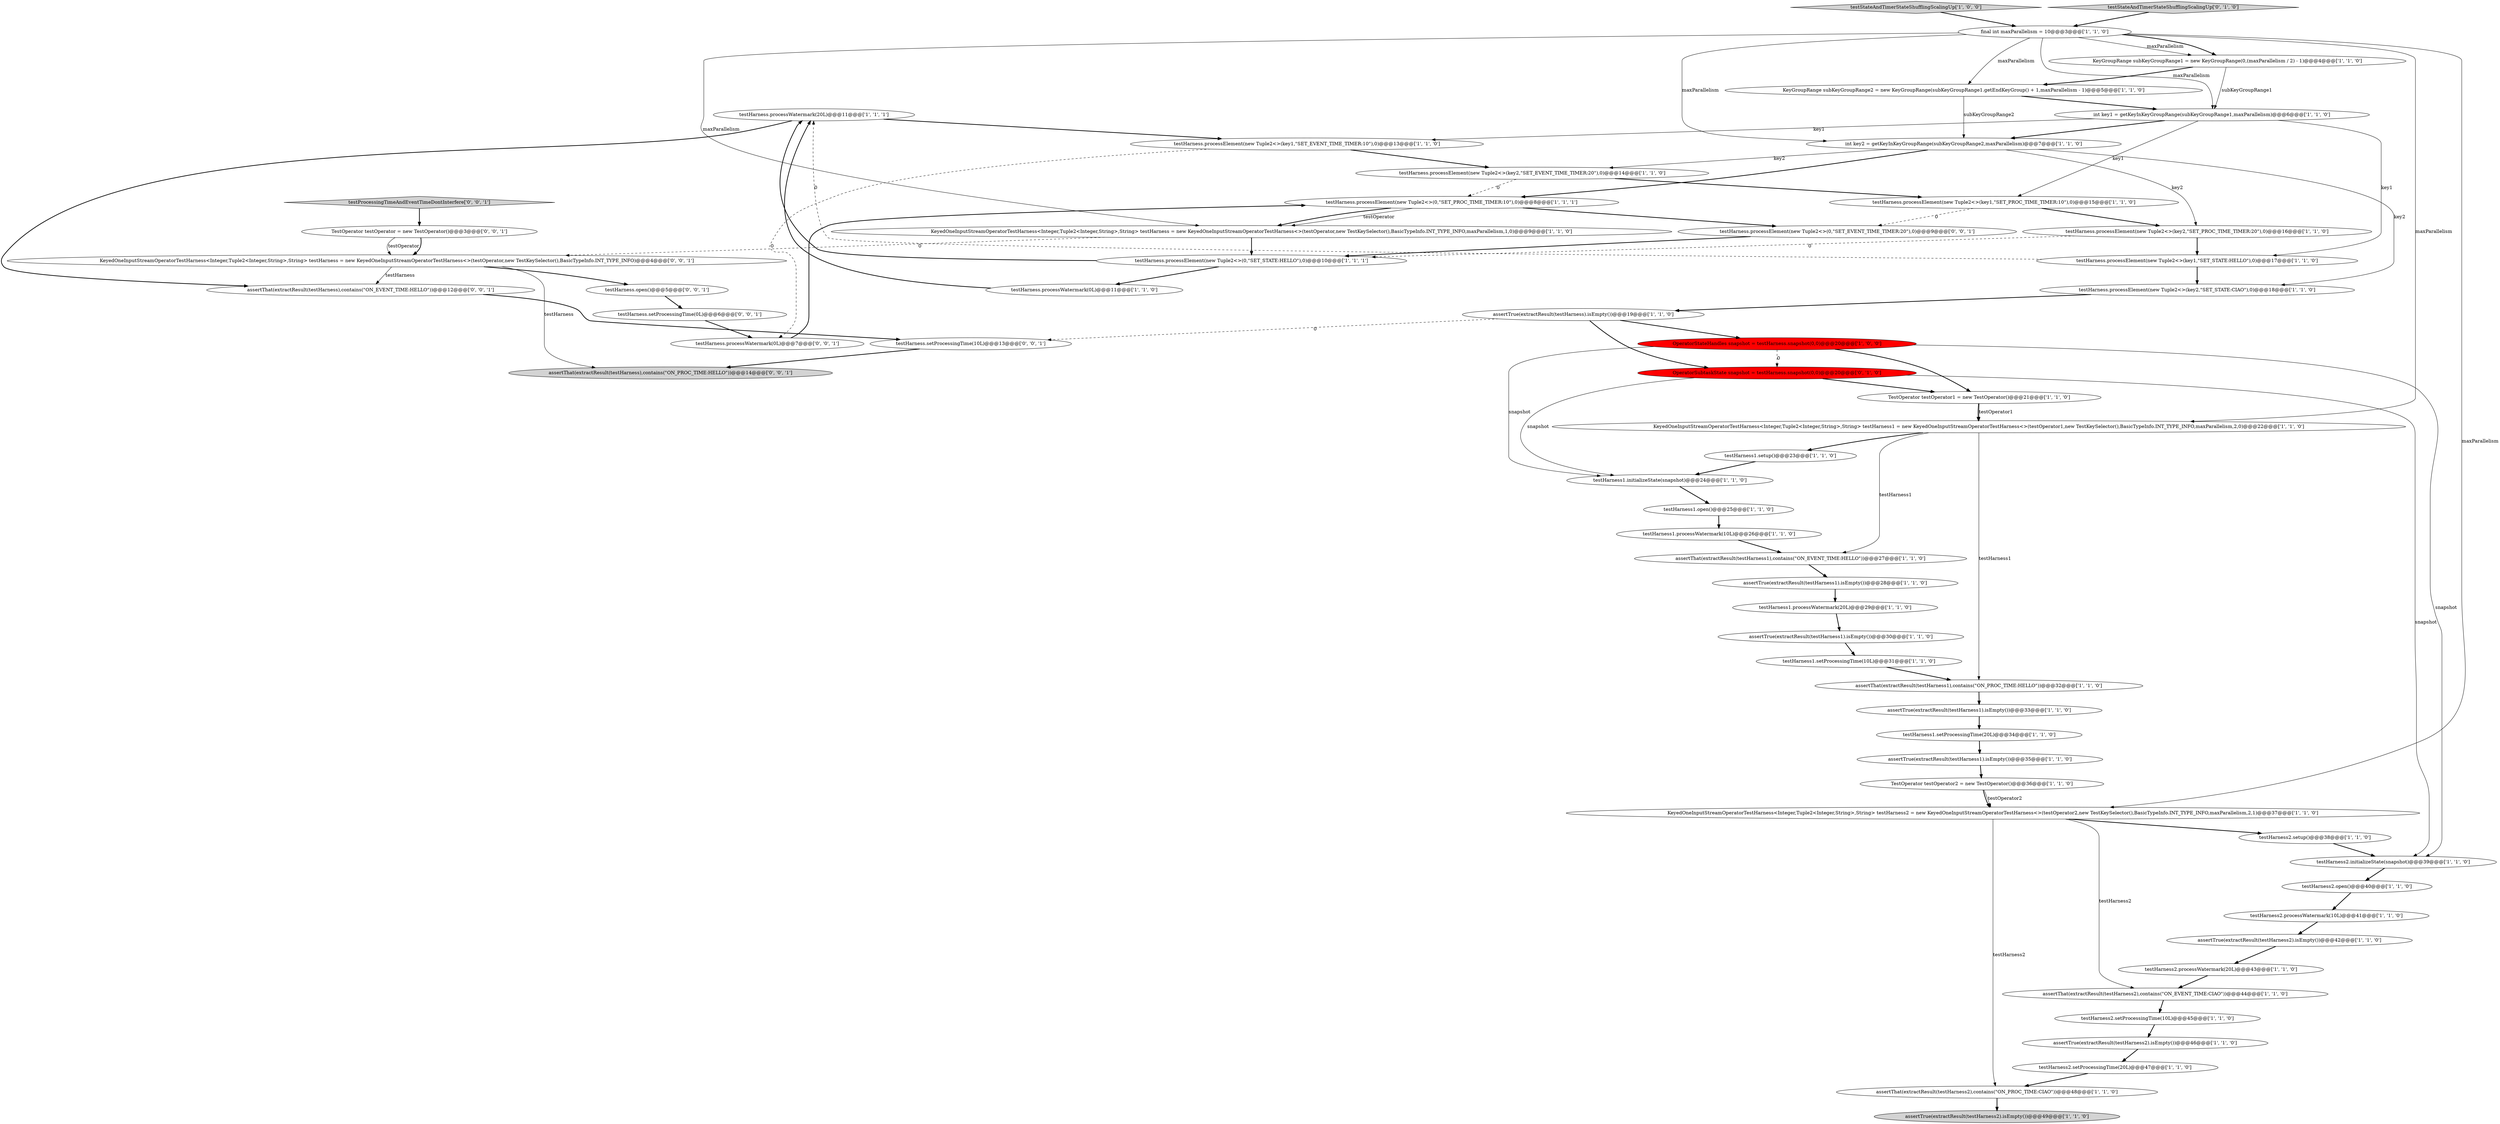 digraph {
9 [style = filled, label = "testHarness.processWatermark(20L)@@@11@@@['1', '1', '1']", fillcolor = white, shape = ellipse image = "AAA0AAABBB1BBB"];
18 [style = filled, label = "TestOperator testOperator1 = new TestOperator()@@@21@@@['1', '1', '0']", fillcolor = white, shape = ellipse image = "AAA0AAABBB1BBB"];
17 [style = filled, label = "testHarness.processElement(new Tuple2<>(0,\"SET_STATE:HELLO\"),0)@@@10@@@['1', '1', '1']", fillcolor = white, shape = ellipse image = "AAA0AAABBB1BBB"];
5 [style = filled, label = "KeyGroupRange subKeyGroupRange1 = new KeyGroupRange(0,(maxParallelism / 2) - 1)@@@4@@@['1', '1', '0']", fillcolor = white, shape = ellipse image = "AAA0AAABBB1BBB"];
39 [style = filled, label = "OperatorStateHandles snapshot = testHarness.snapshot(0,0)@@@20@@@['1', '0', '0']", fillcolor = red, shape = ellipse image = "AAA1AAABBB1BBB"];
11 [style = filled, label = "KeyedOneInputStreamOperatorTestHarness<Integer,Tuple2<Integer,String>,String> testHarness2 = new KeyedOneInputStreamOperatorTestHarness<>(testOperator2,new TestKeySelector(),BasicTypeInfo.INT_TYPE_INFO,maxParallelism,2,1)@@@37@@@['1', '1', '0']", fillcolor = white, shape = ellipse image = "AAA0AAABBB1BBB"];
20 [style = filled, label = "testStateAndTimerStateShufflingScalingUp['1', '0', '0']", fillcolor = lightgray, shape = diamond image = "AAA0AAABBB1BBB"];
47 [style = filled, label = "testHarness1.processWatermark(20L)@@@29@@@['1', '1', '0']", fillcolor = white, shape = ellipse image = "AAA0AAABBB1BBB"];
43 [style = filled, label = "final int maxParallelism = 10@@@3@@@['1', '1', '0']", fillcolor = white, shape = ellipse image = "AAA0AAABBB1BBB"];
6 [style = filled, label = "assertTrue(extractResult(testHarness1).isEmpty())@@@35@@@['1', '1', '0']", fillcolor = white, shape = ellipse image = "AAA0AAABBB1BBB"];
44 [style = filled, label = "testHarness.processWatermark(0L)@@@11@@@['1', '1', '0']", fillcolor = white, shape = ellipse image = "AAA0AAABBB1BBB"];
38 [style = filled, label = "testHarness2.setProcessingTime(10L)@@@45@@@['1', '1', '0']", fillcolor = white, shape = ellipse image = "AAA0AAABBB1BBB"];
40 [style = filled, label = "testHarness1.processWatermark(10L)@@@26@@@['1', '1', '0']", fillcolor = white, shape = ellipse image = "AAA0AAABBB1BBB"];
14 [style = filled, label = "testHarness2.setProcessingTime(20L)@@@47@@@['1', '1', '0']", fillcolor = white, shape = ellipse image = "AAA0AAABBB1BBB"];
31 [style = filled, label = "testHarness.processElement(new Tuple2<>(key2,\"SET_EVENT_TIME_TIMER:20\"),0)@@@14@@@['1', '1', '0']", fillcolor = white, shape = ellipse image = "AAA0AAABBB1BBB"];
7 [style = filled, label = "KeyGroupRange subKeyGroupRange2 = new KeyGroupRange(subKeyGroupRange1.getEndKeyGroup() + 1,maxParallelism - 1)@@@5@@@['1', '1', '0']", fillcolor = white, shape = ellipse image = "AAA0AAABBB1BBB"];
33 [style = filled, label = "assertTrue(extractResult(testHarness2).isEmpty())@@@42@@@['1', '1', '0']", fillcolor = white, shape = ellipse image = "AAA0AAABBB1BBB"];
54 [style = filled, label = "TestOperator testOperator = new TestOperator()@@@3@@@['0', '0', '1']", fillcolor = white, shape = ellipse image = "AAA0AAABBB3BBB"];
58 [style = filled, label = "assertThat(extractResult(testHarness),contains(\"ON_PROC_TIME:HELLO\"))@@@14@@@['0', '0', '1']", fillcolor = lightgray, shape = ellipse image = "AAA0AAABBB3BBB"];
8 [style = filled, label = "assertTrue(extractResult(testHarness1).isEmpty())@@@30@@@['1', '1', '0']", fillcolor = white, shape = ellipse image = "AAA0AAABBB1BBB"];
37 [style = filled, label = "testHarness2.setup()@@@38@@@['1', '1', '0']", fillcolor = white, shape = ellipse image = "AAA0AAABBB1BBB"];
52 [style = filled, label = "testHarness.setProcessingTime(0L)@@@6@@@['0', '0', '1']", fillcolor = white, shape = ellipse image = "AAA0AAABBB3BBB"];
55 [style = filled, label = "assertThat(extractResult(testHarness),contains(\"ON_EVENT_TIME:HELLO\"))@@@12@@@['0', '0', '1']", fillcolor = white, shape = ellipse image = "AAA0AAABBB3BBB"];
59 [style = filled, label = "testHarness.open()@@@5@@@['0', '0', '1']", fillcolor = white, shape = ellipse image = "AAA0AAABBB3BBB"];
34 [style = filled, label = "assertThat(extractResult(testHarness1),contains(\"ON_PROC_TIME:HELLO\"))@@@32@@@['1', '1', '0']", fillcolor = white, shape = ellipse image = "AAA0AAABBB1BBB"];
50 [style = filled, label = "KeyedOneInputStreamOperatorTestHarness<Integer,Tuple2<Integer,String>,String> testHarness = new KeyedOneInputStreamOperatorTestHarness<>(testOperator,new TestKeySelector(),BasicTypeInfo.INT_TYPE_INFO)@@@4@@@['0', '0', '1']", fillcolor = white, shape = ellipse image = "AAA0AAABBB3BBB"];
45 [style = filled, label = "assertTrue(extractResult(testHarness2).isEmpty())@@@46@@@['1', '1', '0']", fillcolor = white, shape = ellipse image = "AAA0AAABBB1BBB"];
27 [style = filled, label = "int key1 = getKeyInKeyGroupRange(subKeyGroupRange1,maxParallelism)@@@6@@@['1', '1', '0']", fillcolor = white, shape = ellipse image = "AAA0AAABBB1BBB"];
0 [style = filled, label = "testHarness.processElement(new Tuple2<>(key1,\"SET_PROC_TIME_TIMER:10\"),0)@@@15@@@['1', '1', '0']", fillcolor = white, shape = ellipse image = "AAA0AAABBB1BBB"];
49 [style = filled, label = "OperatorSubtaskState snapshot = testHarness.snapshot(0,0)@@@20@@@['0', '1', '0']", fillcolor = red, shape = ellipse image = "AAA1AAABBB2BBB"];
21 [style = filled, label = "testHarness2.processWatermark(10L)@@@41@@@['1', '1', '0']", fillcolor = white, shape = ellipse image = "AAA0AAABBB1BBB"];
15 [style = filled, label = "TestOperator testOperator2 = new TestOperator()@@@36@@@['1', '1', '0']", fillcolor = white, shape = ellipse image = "AAA0AAABBB1BBB"];
2 [style = filled, label = "testHarness1.open()@@@25@@@['1', '1', '0']", fillcolor = white, shape = ellipse image = "AAA0AAABBB1BBB"];
24 [style = filled, label = "testHarness.processElement(new Tuple2<>(key2,\"SET_PROC_TIME_TIMER:20\"),0)@@@16@@@['1', '1', '0']", fillcolor = white, shape = ellipse image = "AAA0AAABBB1BBB"];
12 [style = filled, label = "testHarness1.setup()@@@23@@@['1', '1', '0']", fillcolor = white, shape = ellipse image = "AAA0AAABBB1BBB"];
30 [style = filled, label = "testHarness.processElement(new Tuple2<>(key1,\"SET_EVENT_TIME_TIMER:10\"),0)@@@13@@@['1', '1', '0']", fillcolor = white, shape = ellipse image = "AAA0AAABBB1BBB"];
13 [style = filled, label = "assertThat(extractResult(testHarness2),contains(\"ON_PROC_TIME:CIAO\"))@@@48@@@['1', '1', '0']", fillcolor = white, shape = ellipse image = "AAA0AAABBB1BBB"];
23 [style = filled, label = "testHarness2.processWatermark(20L)@@@43@@@['1', '1', '0']", fillcolor = white, shape = ellipse image = "AAA0AAABBB1BBB"];
56 [style = filled, label = "testHarness.processElement(new Tuple2<>(0,\"SET_EVENT_TIME_TIMER:20\"),0)@@@9@@@['0', '0', '1']", fillcolor = white, shape = ellipse image = "AAA0AAABBB3BBB"];
10 [style = filled, label = "testHarness2.open()@@@40@@@['1', '1', '0']", fillcolor = white, shape = ellipse image = "AAA0AAABBB1BBB"];
36 [style = filled, label = "assertTrue(extractResult(testHarness).isEmpty())@@@19@@@['1', '1', '0']", fillcolor = white, shape = ellipse image = "AAA0AAABBB1BBB"];
57 [style = filled, label = "testHarness.processWatermark(0L)@@@7@@@['0', '0', '1']", fillcolor = white, shape = ellipse image = "AAA0AAABBB3BBB"];
41 [style = filled, label = "KeyedOneInputStreamOperatorTestHarness<Integer,Tuple2<Integer,String>,String> testHarness1 = new KeyedOneInputStreamOperatorTestHarness<>(testOperator1,new TestKeySelector(),BasicTypeInfo.INT_TYPE_INFO,maxParallelism,2,0)@@@22@@@['1', '1', '0']", fillcolor = white, shape = ellipse image = "AAA0AAABBB1BBB"];
51 [style = filled, label = "testHarness.setProcessingTime(10L)@@@13@@@['0', '0', '1']", fillcolor = white, shape = ellipse image = "AAA0AAABBB3BBB"];
3 [style = filled, label = "assertTrue(extractResult(testHarness2).isEmpty())@@@49@@@['1', '1', '0']", fillcolor = lightgray, shape = ellipse image = "AAA0AAABBB1BBB"];
26 [style = filled, label = "testHarness.processElement(new Tuple2<>(key1,\"SET_STATE:HELLO\"),0)@@@17@@@['1', '1', '0']", fillcolor = white, shape = ellipse image = "AAA0AAABBB1BBB"];
22 [style = filled, label = "testHarness2.initializeState(snapshot)@@@39@@@['1', '1', '0']", fillcolor = white, shape = ellipse image = "AAA0AAABBB1BBB"];
28 [style = filled, label = "int key2 = getKeyInKeyGroupRange(subKeyGroupRange2,maxParallelism)@@@7@@@['1', '1', '0']", fillcolor = white, shape = ellipse image = "AAA0AAABBB1BBB"];
19 [style = filled, label = "assertTrue(extractResult(testHarness1).isEmpty())@@@28@@@['1', '1', '0']", fillcolor = white, shape = ellipse image = "AAA0AAABBB1BBB"];
1 [style = filled, label = "testHarness1.initializeState(snapshot)@@@24@@@['1', '1', '0']", fillcolor = white, shape = ellipse image = "AAA0AAABBB1BBB"];
35 [style = filled, label = "testHarness1.setProcessingTime(10L)@@@31@@@['1', '1', '0']", fillcolor = white, shape = ellipse image = "AAA0AAABBB1BBB"];
46 [style = filled, label = "KeyedOneInputStreamOperatorTestHarness<Integer,Tuple2<Integer,String>,String> testHarness = new KeyedOneInputStreamOperatorTestHarness<>(testOperator,new TestKeySelector(),BasicTypeInfo.INT_TYPE_INFO,maxParallelism,1,0)@@@9@@@['1', '1', '0']", fillcolor = white, shape = ellipse image = "AAA0AAABBB1BBB"];
53 [style = filled, label = "testProcessingTimeAndEventTimeDontInterfere['0', '0', '1']", fillcolor = lightgray, shape = diamond image = "AAA0AAABBB3BBB"];
42 [style = filled, label = "assertTrue(extractResult(testHarness1).isEmpty())@@@33@@@['1', '1', '0']", fillcolor = white, shape = ellipse image = "AAA0AAABBB1BBB"];
32 [style = filled, label = "assertThat(extractResult(testHarness1),contains(\"ON_EVENT_TIME:HELLO\"))@@@27@@@['1', '1', '0']", fillcolor = white, shape = ellipse image = "AAA0AAABBB1BBB"];
25 [style = filled, label = "testHarness.processElement(new Tuple2<>(key2,\"SET_STATE:CIAO\"),0)@@@18@@@['1', '1', '0']", fillcolor = white, shape = ellipse image = "AAA0AAABBB1BBB"];
29 [style = filled, label = "testHarness1.setProcessingTime(20L)@@@34@@@['1', '1', '0']", fillcolor = white, shape = ellipse image = "AAA0AAABBB1BBB"];
4 [style = filled, label = "testHarness.processElement(new Tuple2<>(0,\"SET_PROC_TIME_TIMER:10\"),0)@@@8@@@['1', '1', '1']", fillcolor = white, shape = ellipse image = "AAA0AAABBB1BBB"];
48 [style = filled, label = "testStateAndTimerStateShufflingScalingUp['0', '1', '0']", fillcolor = lightgray, shape = diamond image = "AAA0AAABBB2BBB"];
16 [style = filled, label = "assertThat(extractResult(testHarness2),contains(\"ON_EVENT_TIME:CIAO\"))@@@44@@@['1', '1', '0']", fillcolor = white, shape = ellipse image = "AAA0AAABBB1BBB"];
27->30 [style = solid, label="key1"];
43->41 [style = solid, label="maxParallelism"];
43->27 [style = solid, label="maxParallelism"];
39->49 [style = dashed, label="0"];
27->28 [style = bold, label=""];
17->9 [style = bold, label=""];
55->51 [style = bold, label=""];
53->54 [style = bold, label=""];
4->46 [style = solid, label="testOperator"];
42->29 [style = bold, label=""];
28->31 [style = solid, label="key2"];
50->58 [style = solid, label="testHarness"];
39->18 [style = bold, label=""];
29->6 [style = bold, label=""];
15->11 [style = bold, label=""];
48->43 [style = bold, label=""];
0->24 [style = bold, label=""];
20->43 [style = bold, label=""];
31->4 [style = dashed, label="0"];
49->22 [style = solid, label="snapshot"];
17->44 [style = bold, label=""];
27->26 [style = solid, label="key1"];
4->46 [style = bold, label=""];
11->13 [style = solid, label="testHarness2"];
18->41 [style = solid, label="testOperator1"];
25->36 [style = bold, label=""];
11->37 [style = bold, label=""];
38->45 [style = bold, label=""];
34->42 [style = bold, label=""];
10->21 [style = bold, label=""];
51->58 [style = bold, label=""];
43->5 [style = solid, label="maxParallelism"];
12->1 [style = bold, label=""];
33->23 [style = bold, label=""];
4->56 [style = bold, label=""];
45->14 [style = bold, label=""];
11->16 [style = solid, label="testHarness2"];
36->49 [style = bold, label=""];
49->18 [style = bold, label=""];
5->7 [style = bold, label=""];
18->41 [style = bold, label=""];
35->34 [style = bold, label=""];
28->24 [style = solid, label="key2"];
15->11 [style = solid, label="testOperator2"];
41->34 [style = solid, label="testHarness1"];
0->56 [style = dashed, label="0"];
31->0 [style = bold, label=""];
41->32 [style = solid, label="testHarness1"];
30->57 [style = dashed, label="0"];
32->19 [style = bold, label=""];
8->35 [style = bold, label=""];
36->39 [style = bold, label=""];
6->15 [style = bold, label=""];
43->28 [style = solid, label="maxParallelism"];
24->26 [style = bold, label=""];
37->22 [style = bold, label=""];
7->28 [style = solid, label="subKeyGroupRange2"];
19->47 [style = bold, label=""];
43->5 [style = bold, label=""];
30->31 [style = bold, label=""];
39->22 [style = solid, label="snapshot"];
22->10 [style = bold, label=""];
40->32 [style = bold, label=""];
1->2 [style = bold, label=""];
41->12 [style = bold, label=""];
14->13 [style = bold, label=""];
44->9 [style = bold, label=""];
46->50 [style = dashed, label="0"];
57->4 [style = bold, label=""];
24->17 [style = dashed, label="0"];
49->1 [style = solid, label="snapshot"];
23->16 [style = bold, label=""];
39->1 [style = solid, label="snapshot"];
26->9 [style = dashed, label="0"];
47->8 [style = bold, label=""];
54->50 [style = solid, label="testOperator"];
28->25 [style = solid, label="key2"];
21->33 [style = bold, label=""];
26->25 [style = bold, label=""];
59->52 [style = bold, label=""];
43->11 [style = solid, label="maxParallelism"];
9->30 [style = bold, label=""];
2->40 [style = bold, label=""];
56->17 [style = bold, label=""];
54->50 [style = bold, label=""];
27->0 [style = solid, label="key1"];
9->55 [style = bold, label=""];
43->7 [style = solid, label="maxParallelism"];
50->55 [style = solid, label="testHarness"];
13->3 [style = bold, label=""];
43->46 [style = solid, label="maxParallelism"];
7->27 [style = bold, label=""];
52->57 [style = bold, label=""];
36->51 [style = dashed, label="0"];
5->27 [style = solid, label="subKeyGroupRange1"];
46->17 [style = bold, label=""];
16->38 [style = bold, label=""];
28->4 [style = bold, label=""];
50->59 [style = bold, label=""];
}
